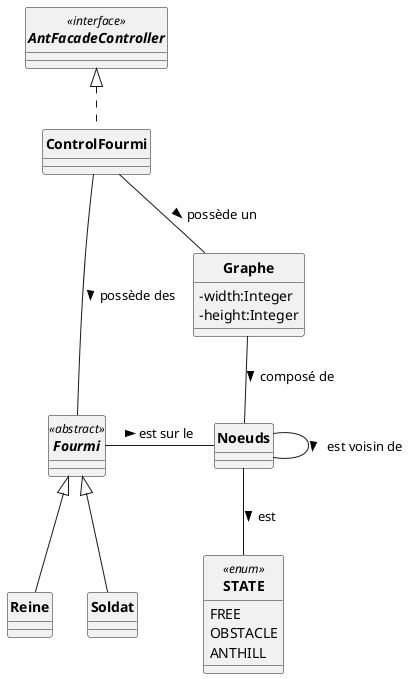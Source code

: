 @startuml
'https://plantuml.com/sequence-diagram
skinparam style strictuml
skinparam classAttributeIconSize 0
skinparam circledCharacterRadius 0
skinparam circledCharacterFontSize 0
skinparam classFontStyle Bold
'autonumber


interface AntFacadeController<<interface>>{

}

enum STATE <<enum>> {
    FREE
    OBSTACLE
    ANTHILL
}


class Graphe {
     -width:Integer
     -height:Integer
}
class Noeuds{
}

abstract Fourmi <<abstract>>{

}

class Reine extends Fourmi{

}

class Soldat extends Fourmi{

}

class ControlFourmi implements AntFacadeController{

}

Noeuds - Noeuds : est voisin de >
ControlFourmi -- Graphe : possède un >
ControlFourmi --- Fourmi : possède des >
Graphe -- Noeuds : composé de >
Fourmi  - Noeuds : est sur le >
Noeuds --  STATE : est >

@enduml